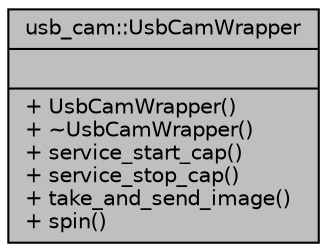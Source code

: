 digraph "usb_cam::UsbCamWrapper"
{
  edge [fontname="Helvetica",fontsize="10",labelfontname="Helvetica",labelfontsize="10"];
  node [fontname="Helvetica",fontsize="10",shape=record];
  Node1 [label="{usb_cam::UsbCamWrapper\n||+ UsbCamWrapper()\l+ ~UsbCamWrapper()\l+ service_start_cap()\l+ service_stop_cap()\l+ take_and_send_image()\l+ spin()\l}",height=0.2,width=0.4,color="black", fillcolor="grey75", style="filled" fontcolor="black"];
}
